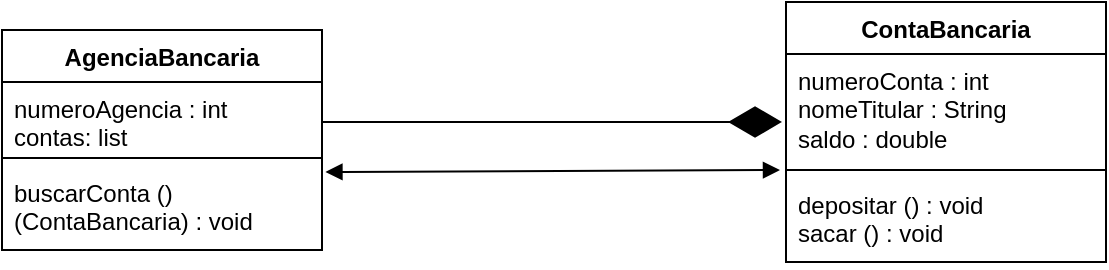 <mxfile version="21.6.7" type="github">
  <diagram name="Page-1" id="e7e014a7-5840-1c2e-5031-d8a46d1fe8dd">
    <mxGraphModel dx="1444" dy="875" grid="1" gridSize="10" guides="1" tooltips="1" connect="1" arrows="1" fold="1" page="1" pageScale="1" pageWidth="1169" pageHeight="826" background="none" math="0" shadow="0">
      <root>
        <mxCell id="0" />
        <mxCell id="1" parent="0" />
        <mxCell id="CWECzeB6dk509CcY7dif-43" value="AgenciaBancaria" style="swimlane;fontStyle=1;align=center;verticalAlign=top;childLayout=stackLayout;horizontal=1;startSize=26;horizontalStack=0;resizeParent=1;resizeParentMax=0;resizeLast=0;collapsible=1;marginBottom=0;whiteSpace=wrap;html=1;" vertex="1" parent="1">
          <mxGeometry x="290" y="362" width="160" height="110" as="geometry" />
        </mxCell>
        <mxCell id="CWECzeB6dk509CcY7dif-44" value="numeroAgencia : int&lt;br&gt;contas: list" style="text;strokeColor=none;fillColor=none;align=left;verticalAlign=top;spacingLeft=4;spacingRight=4;overflow=hidden;rotatable=0;points=[[0,0.5],[1,0.5]];portConstraint=eastwest;whiteSpace=wrap;html=1;" vertex="1" parent="CWECzeB6dk509CcY7dif-43">
          <mxGeometry y="26" width="160" height="34" as="geometry" />
        </mxCell>
        <mxCell id="CWECzeB6dk509CcY7dif-45" value="" style="line;strokeWidth=1;fillColor=none;align=left;verticalAlign=middle;spacingTop=-1;spacingLeft=3;spacingRight=3;rotatable=0;labelPosition=right;points=[];portConstraint=eastwest;strokeColor=inherit;" vertex="1" parent="CWECzeB6dk509CcY7dif-43">
          <mxGeometry y="60" width="160" height="8" as="geometry" />
        </mxCell>
        <mxCell id="CWECzeB6dk509CcY7dif-46" value="buscarConta () (ContaBancaria) : void" style="text;strokeColor=none;fillColor=none;align=left;verticalAlign=top;spacingLeft=4;spacingRight=4;overflow=hidden;rotatable=0;points=[[0,0.5],[1,0.5]];portConstraint=eastwest;whiteSpace=wrap;html=1;" vertex="1" parent="CWECzeB6dk509CcY7dif-43">
          <mxGeometry y="68" width="160" height="42" as="geometry" />
        </mxCell>
        <mxCell id="CWECzeB6dk509CcY7dif-47" value="ContaBancaria" style="swimlane;fontStyle=1;align=center;verticalAlign=top;childLayout=stackLayout;horizontal=1;startSize=26;horizontalStack=0;resizeParent=1;resizeParentMax=0;resizeLast=0;collapsible=1;marginBottom=0;whiteSpace=wrap;html=1;" vertex="1" parent="1">
          <mxGeometry x="682" y="348" width="160" height="130" as="geometry" />
        </mxCell>
        <mxCell id="CWECzeB6dk509CcY7dif-48" value="numeroConta : int&lt;br&gt;nomeTitular : String&lt;br&gt;saldo : double" style="text;strokeColor=none;fillColor=none;align=left;verticalAlign=top;spacingLeft=4;spacingRight=4;overflow=hidden;rotatable=0;points=[[0,0.5],[1,0.5]];portConstraint=eastwest;whiteSpace=wrap;html=1;" vertex="1" parent="CWECzeB6dk509CcY7dif-47">
          <mxGeometry y="26" width="160" height="54" as="geometry" />
        </mxCell>
        <mxCell id="CWECzeB6dk509CcY7dif-49" value="" style="line;strokeWidth=1;fillColor=none;align=left;verticalAlign=middle;spacingTop=-1;spacingLeft=3;spacingRight=3;rotatable=0;labelPosition=right;points=[];portConstraint=eastwest;strokeColor=inherit;" vertex="1" parent="CWECzeB6dk509CcY7dif-47">
          <mxGeometry y="80" width="160" height="8" as="geometry" />
        </mxCell>
        <mxCell id="CWECzeB6dk509CcY7dif-50" value="depositar () : void&lt;br&gt;sacar () : void" style="text;strokeColor=none;fillColor=none;align=left;verticalAlign=top;spacingLeft=4;spacingRight=4;overflow=hidden;rotatable=0;points=[[0,0.5],[1,0.5]];portConstraint=eastwest;whiteSpace=wrap;html=1;" vertex="1" parent="CWECzeB6dk509CcY7dif-47">
          <mxGeometry y="88" width="160" height="42" as="geometry" />
        </mxCell>
        <mxCell id="CWECzeB6dk509CcY7dif-51" value="" style="endArrow=diamondThin;endFill=1;endSize=24;html=1;rounded=0;" edge="1" parent="1">
          <mxGeometry width="160" relative="1" as="geometry">
            <mxPoint x="450" y="408" as="sourcePoint" />
            <mxPoint x="680" y="408" as="targetPoint" />
          </mxGeometry>
        </mxCell>
        <mxCell id="CWECzeB6dk509CcY7dif-56" value="" style="endArrow=block;startArrow=block;endFill=1;startFill=1;html=1;rounded=0;exitX=1.017;exitY=1.088;exitDx=0;exitDy=0;exitPerimeter=0;" edge="1" parent="1">
          <mxGeometry width="160" relative="1" as="geometry">
            <mxPoint x="451.72" y="432.992" as="sourcePoint" />
            <mxPoint x="679" y="432" as="targetPoint" />
          </mxGeometry>
        </mxCell>
      </root>
    </mxGraphModel>
  </diagram>
</mxfile>
